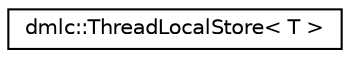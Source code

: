 digraph "Graphical Class Hierarchy"
{
 // LATEX_PDF_SIZE
  edge [fontname="Helvetica",fontsize="10",labelfontname="Helvetica",labelfontsize="10"];
  node [fontname="Helvetica",fontsize="10",shape=record];
  rankdir="LR";
  Node0 [label="dmlc::ThreadLocalStore\< T \>",height=0.2,width=0.4,color="black", fillcolor="white", style="filled",URL="$classdmlc_1_1ThreadLocalStore.html",tooltip="A threadlocal store to store threadlocal variables. Will return a thread local singleton of type T."];
}
